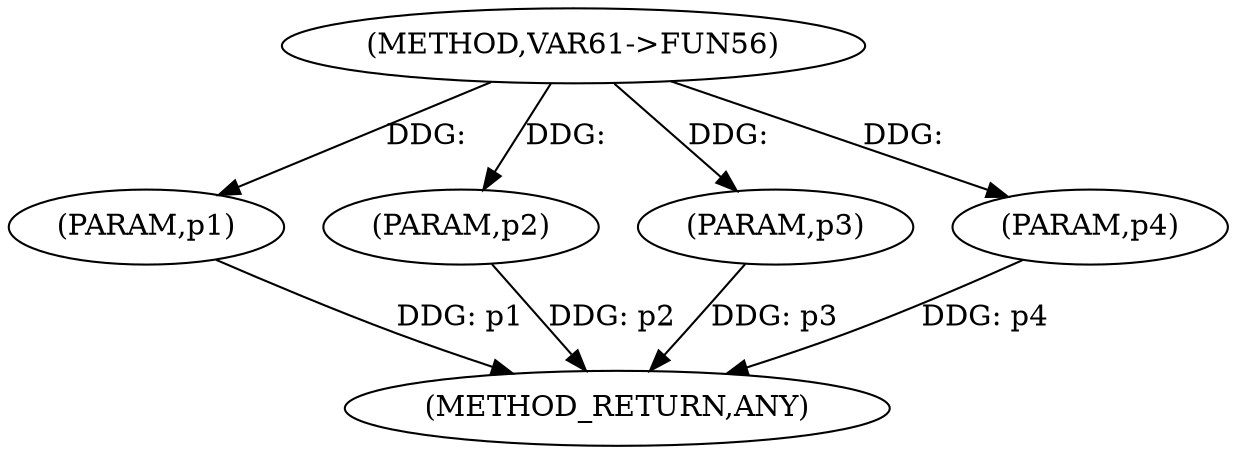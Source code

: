 
digraph "VAR61-&gt;FUN56" {  

"14853" [label = "(METHOD,VAR61-&gt;FUN56)" ]

"14859" [label = "(METHOD_RETURN,ANY)" ]

"14854" [label = "(PARAM,p1)" ]

"14855" [label = "(PARAM,p2)" ]

"14856" [label = "(PARAM,p3)" ]

"14857" [label = "(PARAM,p4)" ]

  "14854" -> "14859"  [ label = "DDG: p1"] 

  "14855" -> "14859"  [ label = "DDG: p2"] 

  "14856" -> "14859"  [ label = "DDG: p3"] 

  "14857" -> "14859"  [ label = "DDG: p4"] 

  "14853" -> "14854"  [ label = "DDG: "] 

  "14853" -> "14855"  [ label = "DDG: "] 

  "14853" -> "14856"  [ label = "DDG: "] 

  "14853" -> "14857"  [ label = "DDG: "] 

}